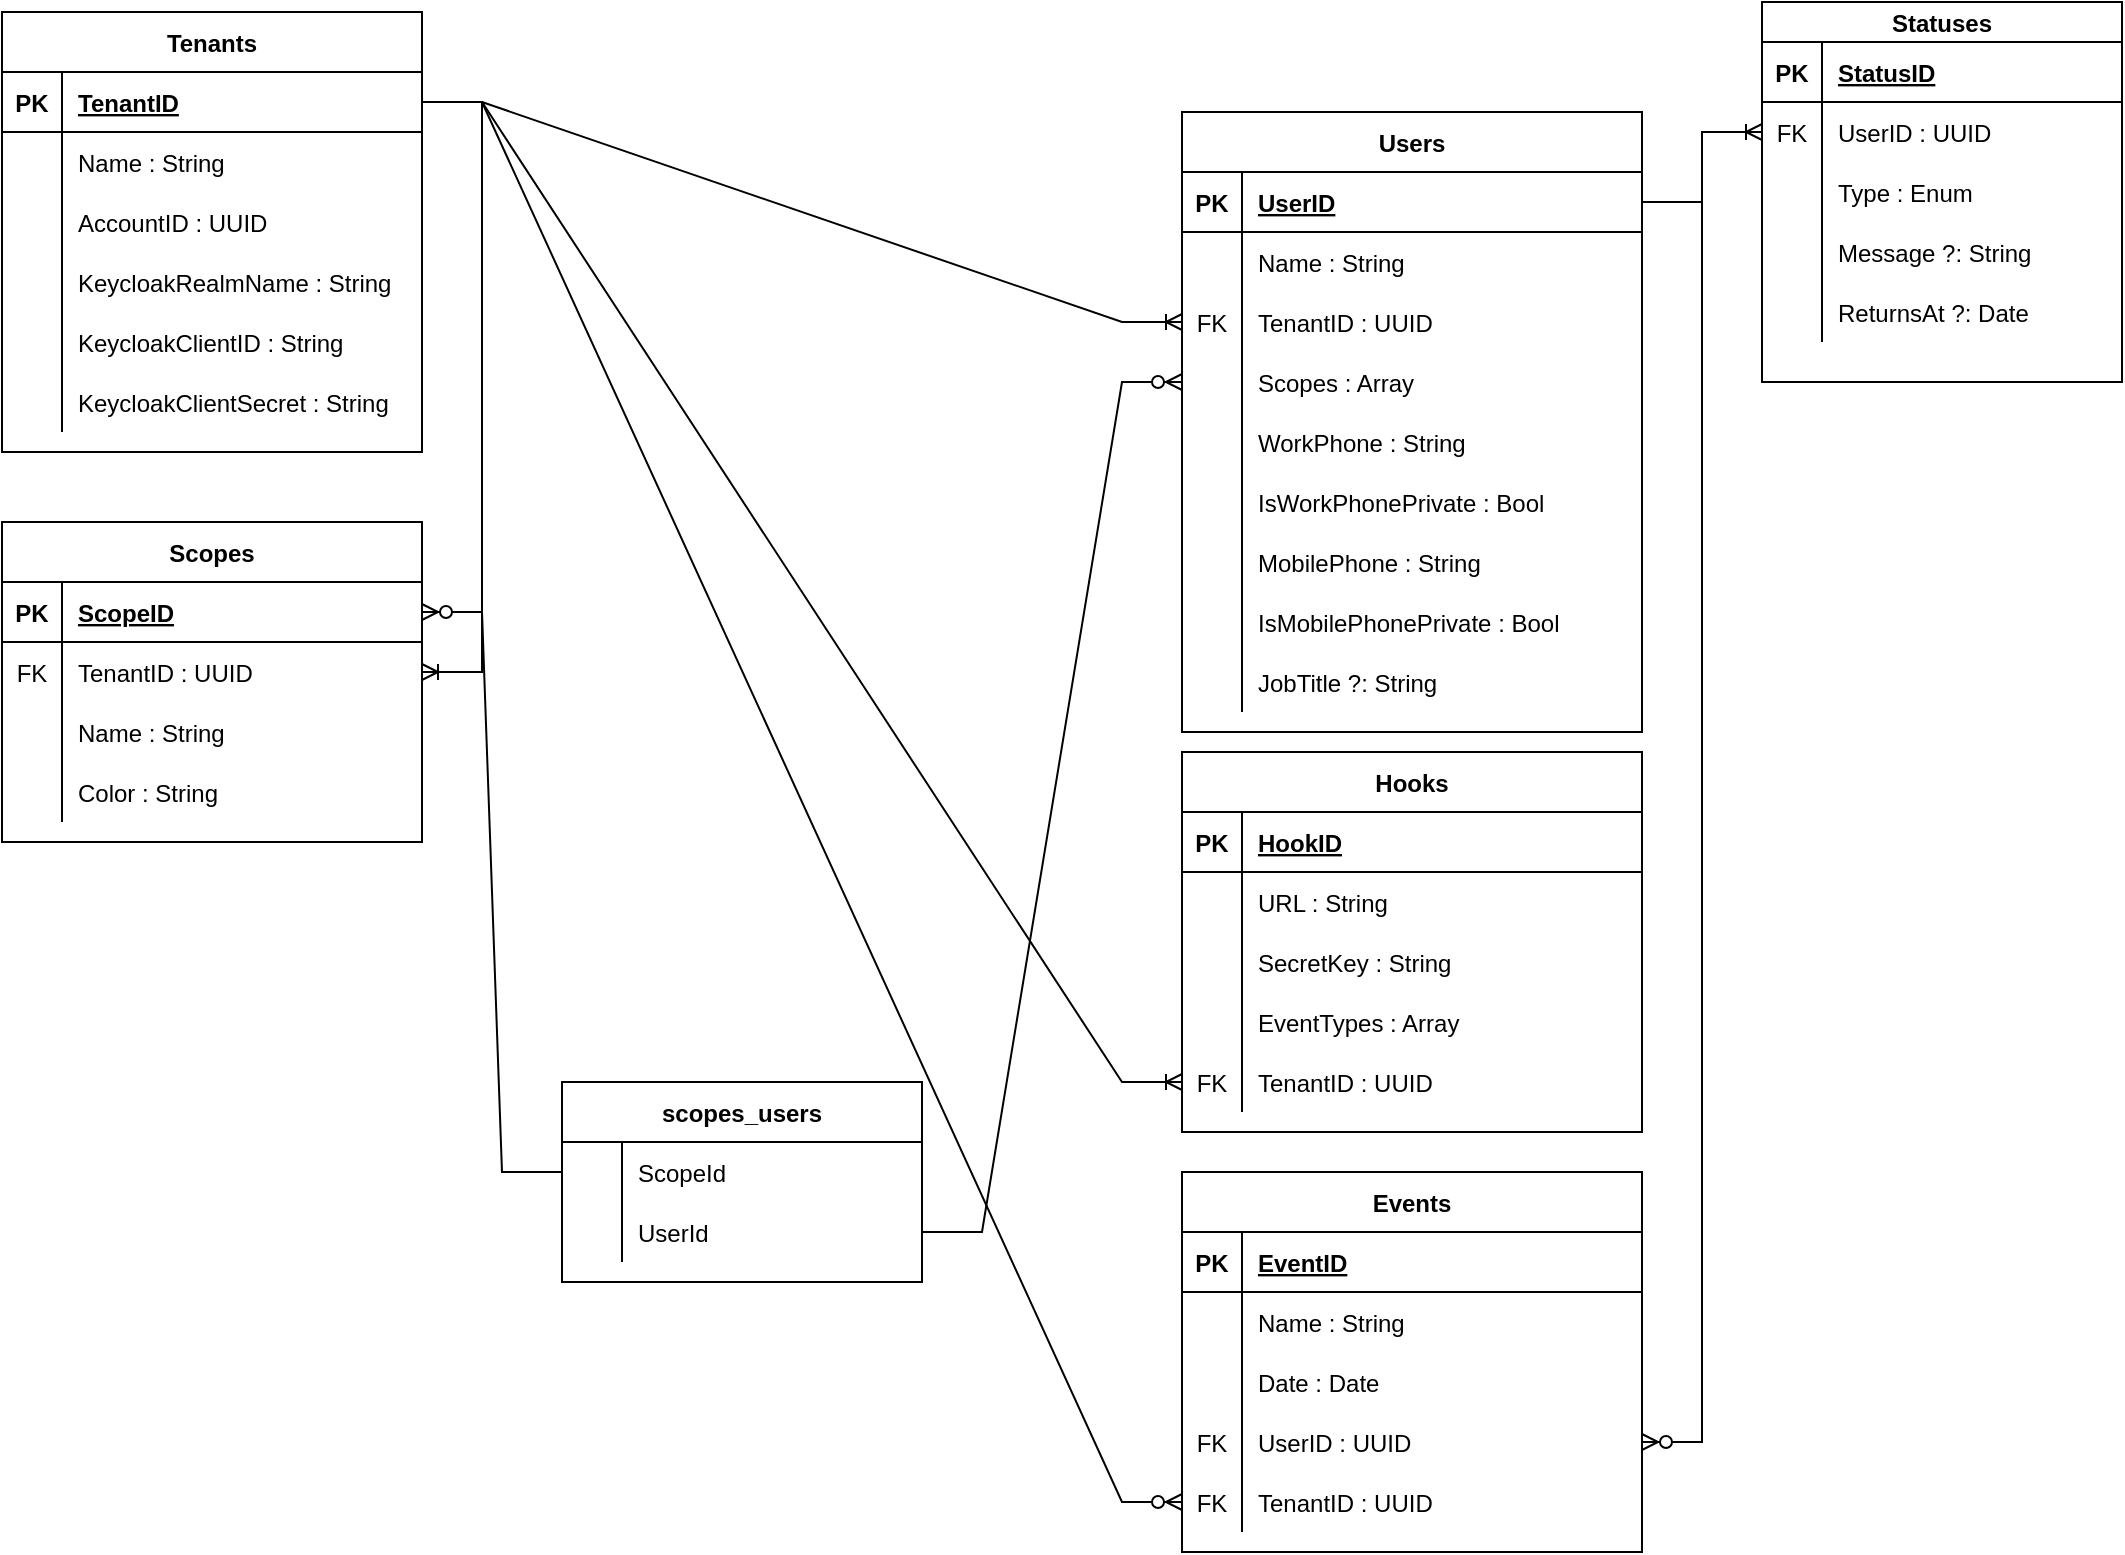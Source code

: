 <mxfile version="20.0.1" type="device"><diagram id="vGXxFesT1No49D9XQJN7" name="Page-1"><mxGraphModel dx="1426" dy="794" grid="1" gridSize="10" guides="1" tooltips="1" connect="1" arrows="1" fold="1" page="1" pageScale="1" pageWidth="1169" pageHeight="1654" math="0" shadow="0"><root><mxCell id="0"/><mxCell id="1" parent="0"/><mxCell id="Mcd0MT46O6hDTEOmS3kh-1" value="Tenants" style="shape=table;startSize=30;container=1;collapsible=1;childLayout=tableLayout;fixedRows=1;rowLines=0;fontStyle=1;align=center;resizeLast=1;" parent="1" vertex="1"><mxGeometry x="30" y="25" width="210" height="220" as="geometry"><mxRectangle x="80" y="150" width="80" height="30" as="alternateBounds"/></mxGeometry></mxCell><mxCell id="Mcd0MT46O6hDTEOmS3kh-2" value="" style="shape=tableRow;horizontal=0;startSize=0;swimlaneHead=0;swimlaneBody=0;fillColor=none;collapsible=0;dropTarget=0;points=[[0,0.5],[1,0.5]];portConstraint=eastwest;top=0;left=0;right=0;bottom=1;" parent="Mcd0MT46O6hDTEOmS3kh-1" vertex="1"><mxGeometry y="30" width="210" height="30" as="geometry"/></mxCell><mxCell id="Mcd0MT46O6hDTEOmS3kh-3" value="PK" style="shape=partialRectangle;connectable=0;fillColor=none;top=0;left=0;bottom=0;right=0;fontStyle=1;overflow=hidden;" parent="Mcd0MT46O6hDTEOmS3kh-2" vertex="1"><mxGeometry width="30" height="30" as="geometry"><mxRectangle width="30" height="30" as="alternateBounds"/></mxGeometry></mxCell><mxCell id="Mcd0MT46O6hDTEOmS3kh-4" value="TenantID" style="shape=partialRectangle;connectable=0;fillColor=none;top=0;left=0;bottom=0;right=0;align=left;spacingLeft=6;fontStyle=5;overflow=hidden;" parent="Mcd0MT46O6hDTEOmS3kh-2" vertex="1"><mxGeometry x="30" width="180" height="30" as="geometry"><mxRectangle width="180" height="30" as="alternateBounds"/></mxGeometry></mxCell><mxCell id="Mcd0MT46O6hDTEOmS3kh-5" value="" style="shape=tableRow;horizontal=0;startSize=0;swimlaneHead=0;swimlaneBody=0;fillColor=none;collapsible=0;dropTarget=0;points=[[0,0.5],[1,0.5]];portConstraint=eastwest;top=0;left=0;right=0;bottom=0;" parent="Mcd0MT46O6hDTEOmS3kh-1" vertex="1"><mxGeometry y="60" width="210" height="30" as="geometry"/></mxCell><mxCell id="Mcd0MT46O6hDTEOmS3kh-6" value="" style="shape=partialRectangle;connectable=0;fillColor=none;top=0;left=0;bottom=0;right=0;editable=1;overflow=hidden;" parent="Mcd0MT46O6hDTEOmS3kh-5" vertex="1"><mxGeometry width="30" height="30" as="geometry"><mxRectangle width="30" height="30" as="alternateBounds"/></mxGeometry></mxCell><mxCell id="Mcd0MT46O6hDTEOmS3kh-7" value="Name : String" style="shape=partialRectangle;connectable=0;fillColor=none;top=0;left=0;bottom=0;right=0;align=left;spacingLeft=6;overflow=hidden;" parent="Mcd0MT46O6hDTEOmS3kh-5" vertex="1"><mxGeometry x="30" width="180" height="30" as="geometry"><mxRectangle width="180" height="30" as="alternateBounds"/></mxGeometry></mxCell><mxCell id="Mcd0MT46O6hDTEOmS3kh-83" style="shape=tableRow;horizontal=0;startSize=0;swimlaneHead=0;swimlaneBody=0;fillColor=none;collapsible=0;dropTarget=0;points=[[0,0.5],[1,0.5]];portConstraint=eastwest;top=0;left=0;right=0;bottom=0;" parent="Mcd0MT46O6hDTEOmS3kh-1" vertex="1"><mxGeometry y="90" width="210" height="30" as="geometry"/></mxCell><mxCell id="Mcd0MT46O6hDTEOmS3kh-84" style="shape=partialRectangle;connectable=0;fillColor=none;top=0;left=0;bottom=0;right=0;editable=1;overflow=hidden;" parent="Mcd0MT46O6hDTEOmS3kh-83" vertex="1"><mxGeometry width="30" height="30" as="geometry"><mxRectangle width="30" height="30" as="alternateBounds"/></mxGeometry></mxCell><mxCell id="Mcd0MT46O6hDTEOmS3kh-85" value="AccountID : UUID" style="shape=partialRectangle;connectable=0;fillColor=none;top=0;left=0;bottom=0;right=0;align=left;spacingLeft=6;overflow=hidden;" parent="Mcd0MT46O6hDTEOmS3kh-83" vertex="1"><mxGeometry x="30" width="180" height="30" as="geometry"><mxRectangle width="180" height="30" as="alternateBounds"/></mxGeometry></mxCell><mxCell id="Mcd0MT46O6hDTEOmS3kh-71" style="shape=tableRow;horizontal=0;startSize=0;swimlaneHead=0;swimlaneBody=0;fillColor=none;collapsible=0;dropTarget=0;points=[[0,0.5],[1,0.5]];portConstraint=eastwest;top=0;left=0;right=0;bottom=0;" parent="Mcd0MT46O6hDTEOmS3kh-1" vertex="1"><mxGeometry y="120" width="210" height="30" as="geometry"/></mxCell><mxCell id="Mcd0MT46O6hDTEOmS3kh-72" style="shape=partialRectangle;connectable=0;fillColor=none;top=0;left=0;bottom=0;right=0;editable=1;overflow=hidden;" parent="Mcd0MT46O6hDTEOmS3kh-71" vertex="1"><mxGeometry width="30" height="30" as="geometry"><mxRectangle width="30" height="30" as="alternateBounds"/></mxGeometry></mxCell><mxCell id="Mcd0MT46O6hDTEOmS3kh-73" value="KeycloakRealmName : String" style="shape=partialRectangle;connectable=0;fillColor=none;top=0;left=0;bottom=0;right=0;align=left;spacingLeft=6;overflow=hidden;" parent="Mcd0MT46O6hDTEOmS3kh-71" vertex="1"><mxGeometry x="30" width="180" height="30" as="geometry"><mxRectangle width="180" height="30" as="alternateBounds"/></mxGeometry></mxCell><mxCell id="Mcd0MT46O6hDTEOmS3kh-74" style="shape=tableRow;horizontal=0;startSize=0;swimlaneHead=0;swimlaneBody=0;fillColor=none;collapsible=0;dropTarget=0;points=[[0,0.5],[1,0.5]];portConstraint=eastwest;top=0;left=0;right=0;bottom=0;" parent="Mcd0MT46O6hDTEOmS3kh-1" vertex="1"><mxGeometry y="150" width="210" height="30" as="geometry"/></mxCell><mxCell id="Mcd0MT46O6hDTEOmS3kh-75" style="shape=partialRectangle;connectable=0;fillColor=none;top=0;left=0;bottom=0;right=0;editable=1;overflow=hidden;" parent="Mcd0MT46O6hDTEOmS3kh-74" vertex="1"><mxGeometry width="30" height="30" as="geometry"><mxRectangle width="30" height="30" as="alternateBounds"/></mxGeometry></mxCell><mxCell id="Mcd0MT46O6hDTEOmS3kh-76" value="KeycloakClientID : String" style="shape=partialRectangle;connectable=0;fillColor=none;top=0;left=0;bottom=0;right=0;align=left;spacingLeft=6;overflow=hidden;" parent="Mcd0MT46O6hDTEOmS3kh-74" vertex="1"><mxGeometry x="30" width="180" height="30" as="geometry"><mxRectangle width="180" height="30" as="alternateBounds"/></mxGeometry></mxCell><mxCell id="Mcd0MT46O6hDTEOmS3kh-77" style="shape=tableRow;horizontal=0;startSize=0;swimlaneHead=0;swimlaneBody=0;fillColor=none;collapsible=0;dropTarget=0;points=[[0,0.5],[1,0.5]];portConstraint=eastwest;top=0;left=0;right=0;bottom=0;" parent="Mcd0MT46O6hDTEOmS3kh-1" vertex="1"><mxGeometry y="180" width="210" height="30" as="geometry"/></mxCell><mxCell id="Mcd0MT46O6hDTEOmS3kh-78" style="shape=partialRectangle;connectable=0;fillColor=none;top=0;left=0;bottom=0;right=0;editable=1;overflow=hidden;" parent="Mcd0MT46O6hDTEOmS3kh-77" vertex="1"><mxGeometry width="30" height="30" as="geometry"><mxRectangle width="30" height="30" as="alternateBounds"/></mxGeometry></mxCell><mxCell id="Mcd0MT46O6hDTEOmS3kh-79" value="KeycloakClientSecret : String" style="shape=partialRectangle;connectable=0;fillColor=none;top=0;left=0;bottom=0;right=0;align=left;spacingLeft=6;overflow=hidden;" parent="Mcd0MT46O6hDTEOmS3kh-77" vertex="1"><mxGeometry x="30" width="180" height="30" as="geometry"><mxRectangle width="180" height="30" as="alternateBounds"/></mxGeometry></mxCell><mxCell id="Mcd0MT46O6hDTEOmS3kh-14" value="Users" style="shape=table;startSize=30;container=1;collapsible=1;childLayout=tableLayout;fixedRows=1;rowLines=0;fontStyle=1;align=center;resizeLast=1;" parent="1" vertex="1"><mxGeometry x="620" y="75" width="230" height="310" as="geometry"/></mxCell><mxCell id="Mcd0MT46O6hDTEOmS3kh-15" value="" style="shape=tableRow;horizontal=0;startSize=0;swimlaneHead=0;swimlaneBody=0;fillColor=none;collapsible=0;dropTarget=0;points=[[0,0.5],[1,0.5]];portConstraint=eastwest;top=0;left=0;right=0;bottom=1;" parent="Mcd0MT46O6hDTEOmS3kh-14" vertex="1"><mxGeometry y="30" width="230" height="30" as="geometry"/></mxCell><mxCell id="Mcd0MT46O6hDTEOmS3kh-16" value="PK" style="shape=partialRectangle;connectable=0;fillColor=none;top=0;left=0;bottom=0;right=0;fontStyle=1;overflow=hidden;" parent="Mcd0MT46O6hDTEOmS3kh-15" vertex="1"><mxGeometry width="30" height="30" as="geometry"><mxRectangle width="30" height="30" as="alternateBounds"/></mxGeometry></mxCell><mxCell id="Mcd0MT46O6hDTEOmS3kh-17" value="UserID" style="shape=partialRectangle;connectable=0;fillColor=none;top=0;left=0;bottom=0;right=0;align=left;spacingLeft=6;fontStyle=5;overflow=hidden;" parent="Mcd0MT46O6hDTEOmS3kh-15" vertex="1"><mxGeometry x="30" width="200" height="30" as="geometry"><mxRectangle width="200" height="30" as="alternateBounds"/></mxGeometry></mxCell><mxCell id="Mcd0MT46O6hDTEOmS3kh-18" value="" style="shape=tableRow;horizontal=0;startSize=0;swimlaneHead=0;swimlaneBody=0;fillColor=none;collapsible=0;dropTarget=0;points=[[0,0.5],[1,0.5]];portConstraint=eastwest;top=0;left=0;right=0;bottom=0;" parent="Mcd0MT46O6hDTEOmS3kh-14" vertex="1"><mxGeometry y="60" width="230" height="30" as="geometry"/></mxCell><mxCell id="Mcd0MT46O6hDTEOmS3kh-19" value="" style="shape=partialRectangle;connectable=0;fillColor=none;top=0;left=0;bottom=0;right=0;editable=1;overflow=hidden;" parent="Mcd0MT46O6hDTEOmS3kh-18" vertex="1"><mxGeometry width="30" height="30" as="geometry"><mxRectangle width="30" height="30" as="alternateBounds"/></mxGeometry></mxCell><mxCell id="Mcd0MT46O6hDTEOmS3kh-20" value="Name : String" style="shape=partialRectangle;connectable=0;fillColor=none;top=0;left=0;bottom=0;right=0;align=left;spacingLeft=6;overflow=hidden;" parent="Mcd0MT46O6hDTEOmS3kh-18" vertex="1"><mxGeometry x="30" width="200" height="30" as="geometry"><mxRectangle width="200" height="30" as="alternateBounds"/></mxGeometry></mxCell><mxCell id="Mcd0MT46O6hDTEOmS3kh-179" style="shape=tableRow;horizontal=0;startSize=0;swimlaneHead=0;swimlaneBody=0;fillColor=none;collapsible=0;dropTarget=0;points=[[0,0.5],[1,0.5]];portConstraint=eastwest;top=0;left=0;right=0;bottom=0;" parent="Mcd0MT46O6hDTEOmS3kh-14" vertex="1"><mxGeometry y="90" width="230" height="30" as="geometry"/></mxCell><mxCell id="Mcd0MT46O6hDTEOmS3kh-180" value="FK" style="shape=partialRectangle;connectable=0;fillColor=none;top=0;left=0;bottom=0;right=0;editable=1;overflow=hidden;" parent="Mcd0MT46O6hDTEOmS3kh-179" vertex="1"><mxGeometry width="30" height="30" as="geometry"><mxRectangle width="30" height="30" as="alternateBounds"/></mxGeometry></mxCell><mxCell id="Mcd0MT46O6hDTEOmS3kh-181" value="TenantID : UUID" style="shape=partialRectangle;connectable=0;fillColor=none;top=0;left=0;bottom=0;right=0;align=left;spacingLeft=6;overflow=hidden;" parent="Mcd0MT46O6hDTEOmS3kh-179" vertex="1"><mxGeometry x="30" width="200" height="30" as="geometry"><mxRectangle width="200" height="30" as="alternateBounds"/></mxGeometry></mxCell><mxCell id="7LmFbuc6na6kLG7ZPtoZ-1" style="shape=tableRow;horizontal=0;startSize=0;swimlaneHead=0;swimlaneBody=0;fillColor=none;collapsible=0;dropTarget=0;points=[[0,0.5],[1,0.5]];portConstraint=eastwest;top=0;left=0;right=0;bottom=0;" parent="Mcd0MT46O6hDTEOmS3kh-14" vertex="1"><mxGeometry y="120" width="230" height="30" as="geometry"/></mxCell><mxCell id="7LmFbuc6na6kLG7ZPtoZ-2" value="" style="shape=partialRectangle;connectable=0;fillColor=none;top=0;left=0;bottom=0;right=0;editable=1;overflow=hidden;" parent="7LmFbuc6na6kLG7ZPtoZ-1" vertex="1"><mxGeometry width="30" height="30" as="geometry"><mxRectangle width="30" height="30" as="alternateBounds"/></mxGeometry></mxCell><mxCell id="7LmFbuc6na6kLG7ZPtoZ-3" value="Scopes : Array" style="shape=partialRectangle;connectable=0;fillColor=none;top=0;left=0;bottom=0;right=0;align=left;spacingLeft=6;overflow=hidden;" parent="7LmFbuc6na6kLG7ZPtoZ-1" vertex="1"><mxGeometry x="30" width="200" height="30" as="geometry"><mxRectangle width="200" height="30" as="alternateBounds"/></mxGeometry></mxCell><mxCell id="Mcd0MT46O6hDTEOmS3kh-115" style="shape=tableRow;horizontal=0;startSize=0;swimlaneHead=0;swimlaneBody=0;fillColor=none;collapsible=0;dropTarget=0;points=[[0,0.5],[1,0.5]];portConstraint=eastwest;top=0;left=0;right=0;bottom=0;" parent="Mcd0MT46O6hDTEOmS3kh-14" vertex="1"><mxGeometry y="150" width="230" height="30" as="geometry"/></mxCell><mxCell id="Mcd0MT46O6hDTEOmS3kh-116" value="" style="shape=partialRectangle;connectable=0;fillColor=none;top=0;left=0;bottom=0;right=0;editable=1;overflow=hidden;" parent="Mcd0MT46O6hDTEOmS3kh-115" vertex="1"><mxGeometry width="30" height="30" as="geometry"><mxRectangle width="30" height="30" as="alternateBounds"/></mxGeometry></mxCell><mxCell id="Mcd0MT46O6hDTEOmS3kh-117" value="WorkPhone : String" style="shape=partialRectangle;connectable=0;fillColor=none;top=0;left=0;bottom=0;right=0;align=left;spacingLeft=6;overflow=hidden;" parent="Mcd0MT46O6hDTEOmS3kh-115" vertex="1"><mxGeometry x="30" width="200" height="30" as="geometry"><mxRectangle width="200" height="30" as="alternateBounds"/></mxGeometry></mxCell><mxCell id="Mcd0MT46O6hDTEOmS3kh-124" style="shape=tableRow;horizontal=0;startSize=0;swimlaneHead=0;swimlaneBody=0;fillColor=none;collapsible=0;dropTarget=0;points=[[0,0.5],[1,0.5]];portConstraint=eastwest;top=0;left=0;right=0;bottom=0;" parent="Mcd0MT46O6hDTEOmS3kh-14" vertex="1"><mxGeometry y="180" width="230" height="30" as="geometry"/></mxCell><mxCell id="Mcd0MT46O6hDTEOmS3kh-125" value="" style="shape=partialRectangle;connectable=0;fillColor=none;top=0;left=0;bottom=0;right=0;editable=1;overflow=hidden;" parent="Mcd0MT46O6hDTEOmS3kh-124" vertex="1"><mxGeometry width="30" height="30" as="geometry"><mxRectangle width="30" height="30" as="alternateBounds"/></mxGeometry></mxCell><mxCell id="Mcd0MT46O6hDTEOmS3kh-126" value="IsWorkPhonePrivate : Bool" style="shape=partialRectangle;connectable=0;fillColor=none;top=0;left=0;bottom=0;right=0;align=left;spacingLeft=6;overflow=hidden;" parent="Mcd0MT46O6hDTEOmS3kh-124" vertex="1"><mxGeometry x="30" width="200" height="30" as="geometry"><mxRectangle width="200" height="30" as="alternateBounds"/></mxGeometry></mxCell><mxCell id="Mcd0MT46O6hDTEOmS3kh-121" style="shape=tableRow;horizontal=0;startSize=0;swimlaneHead=0;swimlaneBody=0;fillColor=none;collapsible=0;dropTarget=0;points=[[0,0.5],[1,0.5]];portConstraint=eastwest;top=0;left=0;right=0;bottom=0;" parent="Mcd0MT46O6hDTEOmS3kh-14" vertex="1"><mxGeometry y="210" width="230" height="30" as="geometry"/></mxCell><mxCell id="Mcd0MT46O6hDTEOmS3kh-122" value="" style="shape=partialRectangle;connectable=0;fillColor=none;top=0;left=0;bottom=0;right=0;editable=1;overflow=hidden;" parent="Mcd0MT46O6hDTEOmS3kh-121" vertex="1"><mxGeometry width="30" height="30" as="geometry"><mxRectangle width="30" height="30" as="alternateBounds"/></mxGeometry></mxCell><mxCell id="Mcd0MT46O6hDTEOmS3kh-123" value="MobilePhone : String" style="shape=partialRectangle;connectable=0;fillColor=none;top=0;left=0;bottom=0;right=0;align=left;spacingLeft=6;overflow=hidden;" parent="Mcd0MT46O6hDTEOmS3kh-121" vertex="1"><mxGeometry x="30" width="200" height="30" as="geometry"><mxRectangle width="200" height="30" as="alternateBounds"/></mxGeometry></mxCell><mxCell id="Mcd0MT46O6hDTEOmS3kh-127" style="shape=tableRow;horizontal=0;startSize=0;swimlaneHead=0;swimlaneBody=0;fillColor=none;collapsible=0;dropTarget=0;points=[[0,0.5],[1,0.5]];portConstraint=eastwest;top=0;left=0;right=0;bottom=0;" parent="Mcd0MT46O6hDTEOmS3kh-14" vertex="1"><mxGeometry y="240" width="230" height="30" as="geometry"/></mxCell><mxCell id="Mcd0MT46O6hDTEOmS3kh-128" value="" style="shape=partialRectangle;connectable=0;fillColor=none;top=0;left=0;bottom=0;right=0;editable=1;overflow=hidden;" parent="Mcd0MT46O6hDTEOmS3kh-127" vertex="1"><mxGeometry width="30" height="30" as="geometry"><mxRectangle width="30" height="30" as="alternateBounds"/></mxGeometry></mxCell><mxCell id="Mcd0MT46O6hDTEOmS3kh-129" value="IsMobilePhonePrivate : Bool" style="shape=partialRectangle;connectable=0;fillColor=none;top=0;left=0;bottom=0;right=0;align=left;spacingLeft=6;overflow=hidden;" parent="Mcd0MT46O6hDTEOmS3kh-127" vertex="1"><mxGeometry x="30" width="200" height="30" as="geometry"><mxRectangle width="200" height="30" as="alternateBounds"/></mxGeometry></mxCell><mxCell id="Mcd0MT46O6hDTEOmS3kh-118" style="shape=tableRow;horizontal=0;startSize=0;swimlaneHead=0;swimlaneBody=0;fillColor=none;collapsible=0;dropTarget=0;points=[[0,0.5],[1,0.5]];portConstraint=eastwest;top=0;left=0;right=0;bottom=0;" parent="Mcd0MT46O6hDTEOmS3kh-14" vertex="1"><mxGeometry y="270" width="230" height="30" as="geometry"/></mxCell><mxCell id="Mcd0MT46O6hDTEOmS3kh-119" value="" style="shape=partialRectangle;connectable=0;fillColor=none;top=0;left=0;bottom=0;right=0;editable=1;overflow=hidden;" parent="Mcd0MT46O6hDTEOmS3kh-118" vertex="1"><mxGeometry width="30" height="30" as="geometry"><mxRectangle width="30" height="30" as="alternateBounds"/></mxGeometry></mxCell><mxCell id="Mcd0MT46O6hDTEOmS3kh-120" value="JobTitle ?: String" style="shape=partialRectangle;connectable=0;fillColor=none;top=0;left=0;bottom=0;right=0;align=left;spacingLeft=6;overflow=hidden;" parent="Mcd0MT46O6hDTEOmS3kh-118" vertex="1"><mxGeometry x="30" width="200" height="30" as="geometry"><mxRectangle width="200" height="30" as="alternateBounds"/></mxGeometry></mxCell><mxCell id="Mcd0MT46O6hDTEOmS3kh-27" value="Scopes" style="shape=table;startSize=30;container=1;collapsible=1;childLayout=tableLayout;fixedRows=1;rowLines=0;fontStyle=1;align=center;resizeLast=1;" parent="1" vertex="1"><mxGeometry x="30" y="280" width="210" height="160" as="geometry"/></mxCell><mxCell id="Mcd0MT46O6hDTEOmS3kh-28" value="" style="shape=tableRow;horizontal=0;startSize=0;swimlaneHead=0;swimlaneBody=0;fillColor=none;collapsible=0;dropTarget=0;points=[[0,0.5],[1,0.5]];portConstraint=eastwest;top=0;left=0;right=0;bottom=1;" parent="Mcd0MT46O6hDTEOmS3kh-27" vertex="1"><mxGeometry y="30" width="210" height="30" as="geometry"/></mxCell><mxCell id="Mcd0MT46O6hDTEOmS3kh-29" value="PK" style="shape=partialRectangle;connectable=0;fillColor=none;top=0;left=0;bottom=0;right=0;fontStyle=1;overflow=hidden;" parent="Mcd0MT46O6hDTEOmS3kh-28" vertex="1"><mxGeometry width="30" height="30" as="geometry"><mxRectangle width="30" height="30" as="alternateBounds"/></mxGeometry></mxCell><mxCell id="Mcd0MT46O6hDTEOmS3kh-30" value="ScopeID" style="shape=partialRectangle;connectable=0;fillColor=none;top=0;left=0;bottom=0;right=0;align=left;spacingLeft=6;fontStyle=5;overflow=hidden;" parent="Mcd0MT46O6hDTEOmS3kh-28" vertex="1"><mxGeometry x="30" width="180" height="30" as="geometry"><mxRectangle width="180" height="30" as="alternateBounds"/></mxGeometry></mxCell><mxCell id="Mcd0MT46O6hDTEOmS3kh-186" style="shape=tableRow;horizontal=0;startSize=0;swimlaneHead=0;swimlaneBody=0;fillColor=none;collapsible=0;dropTarget=0;points=[[0,0.5],[1,0.5]];portConstraint=eastwest;top=0;left=0;right=0;bottom=0;" parent="Mcd0MT46O6hDTEOmS3kh-27" vertex="1"><mxGeometry y="60" width="210" height="30" as="geometry"/></mxCell><mxCell id="Mcd0MT46O6hDTEOmS3kh-187" value="FK" style="shape=partialRectangle;connectable=0;fillColor=none;top=0;left=0;bottom=0;right=0;editable=1;overflow=hidden;" parent="Mcd0MT46O6hDTEOmS3kh-186" vertex="1"><mxGeometry width="30" height="30" as="geometry"><mxRectangle width="30" height="30" as="alternateBounds"/></mxGeometry></mxCell><mxCell id="Mcd0MT46O6hDTEOmS3kh-188" value="TenantID : UUID" style="shape=partialRectangle;connectable=0;fillColor=none;top=0;left=0;bottom=0;right=0;align=left;spacingLeft=6;overflow=hidden;" parent="Mcd0MT46O6hDTEOmS3kh-186" vertex="1"><mxGeometry x="30" width="180" height="30" as="geometry"><mxRectangle width="180" height="30" as="alternateBounds"/></mxGeometry></mxCell><mxCell id="Mcd0MT46O6hDTEOmS3kh-31" value="" style="shape=tableRow;horizontal=0;startSize=0;swimlaneHead=0;swimlaneBody=0;fillColor=none;collapsible=0;dropTarget=0;points=[[0,0.5],[1,0.5]];portConstraint=eastwest;top=0;left=0;right=0;bottom=0;" parent="Mcd0MT46O6hDTEOmS3kh-27" vertex="1"><mxGeometry y="90" width="210" height="30" as="geometry"/></mxCell><mxCell id="Mcd0MT46O6hDTEOmS3kh-32" value="" style="shape=partialRectangle;connectable=0;fillColor=none;top=0;left=0;bottom=0;right=0;editable=1;overflow=hidden;" parent="Mcd0MT46O6hDTEOmS3kh-31" vertex="1"><mxGeometry width="30" height="30" as="geometry"><mxRectangle width="30" height="30" as="alternateBounds"/></mxGeometry></mxCell><mxCell id="Mcd0MT46O6hDTEOmS3kh-33" value="Name : String" style="shape=partialRectangle;connectable=0;fillColor=none;top=0;left=0;bottom=0;right=0;align=left;spacingLeft=6;overflow=hidden;" parent="Mcd0MT46O6hDTEOmS3kh-31" vertex="1"><mxGeometry x="30" width="180" height="30" as="geometry"><mxRectangle width="180" height="30" as="alternateBounds"/></mxGeometry></mxCell><mxCell id="Mcd0MT46O6hDTEOmS3kh-34" value="" style="shape=tableRow;horizontal=0;startSize=0;swimlaneHead=0;swimlaneBody=0;fillColor=none;collapsible=0;dropTarget=0;points=[[0,0.5],[1,0.5]];portConstraint=eastwest;top=0;left=0;right=0;bottom=0;" parent="Mcd0MT46O6hDTEOmS3kh-27" vertex="1"><mxGeometry y="120" width="210" height="30" as="geometry"/></mxCell><mxCell id="Mcd0MT46O6hDTEOmS3kh-35" value="" style="shape=partialRectangle;connectable=0;fillColor=none;top=0;left=0;bottom=0;right=0;editable=1;overflow=hidden;" parent="Mcd0MT46O6hDTEOmS3kh-34" vertex="1"><mxGeometry width="30" height="30" as="geometry"><mxRectangle width="30" height="30" as="alternateBounds"/></mxGeometry></mxCell><mxCell id="Mcd0MT46O6hDTEOmS3kh-36" value="Color : String" style="shape=partialRectangle;connectable=0;fillColor=none;top=0;left=0;bottom=0;right=0;align=left;spacingLeft=6;overflow=hidden;" parent="Mcd0MT46O6hDTEOmS3kh-34" vertex="1"><mxGeometry x="30" width="180" height="30" as="geometry"><mxRectangle width="180" height="30" as="alternateBounds"/></mxGeometry></mxCell><mxCell id="Mcd0MT46O6hDTEOmS3kh-40" value="Statuses" style="shape=table;startSize=20;container=1;collapsible=1;childLayout=tableLayout;fixedRows=1;rowLines=0;fontStyle=1;align=center;resizeLast=1;" parent="1" vertex="1"><mxGeometry x="910" y="20" width="180" height="190" as="geometry"/></mxCell><mxCell id="Mcd0MT46O6hDTEOmS3kh-41" value="" style="shape=tableRow;horizontal=0;startSize=0;swimlaneHead=0;swimlaneBody=0;fillColor=none;collapsible=0;dropTarget=0;points=[[0,0.5],[1,0.5]];portConstraint=eastwest;top=0;left=0;right=0;bottom=1;" parent="Mcd0MT46O6hDTEOmS3kh-40" vertex="1"><mxGeometry y="20" width="180" height="30" as="geometry"/></mxCell><mxCell id="Mcd0MT46O6hDTEOmS3kh-42" value="PK" style="shape=partialRectangle;connectable=0;fillColor=none;top=0;left=0;bottom=0;right=0;fontStyle=1;overflow=hidden;" parent="Mcd0MT46O6hDTEOmS3kh-41" vertex="1"><mxGeometry width="30" height="30" as="geometry"><mxRectangle width="30" height="30" as="alternateBounds"/></mxGeometry></mxCell><mxCell id="Mcd0MT46O6hDTEOmS3kh-43" value="StatusID" style="shape=partialRectangle;connectable=0;fillColor=none;top=0;left=0;bottom=0;right=0;align=left;spacingLeft=6;fontStyle=5;overflow=hidden;" parent="Mcd0MT46O6hDTEOmS3kh-41" vertex="1"><mxGeometry x="30" width="150" height="30" as="geometry"><mxRectangle width="150" height="30" as="alternateBounds"/></mxGeometry></mxCell><mxCell id="Mcd0MT46O6hDTEOmS3kh-183" style="shape=tableRow;horizontal=0;startSize=0;swimlaneHead=0;swimlaneBody=0;fillColor=none;collapsible=0;dropTarget=0;points=[[0,0.5],[1,0.5]];portConstraint=eastwest;top=0;left=0;right=0;bottom=0;" parent="Mcd0MT46O6hDTEOmS3kh-40" vertex="1"><mxGeometry y="50" width="180" height="30" as="geometry"/></mxCell><mxCell id="Mcd0MT46O6hDTEOmS3kh-184" value="FK" style="shape=partialRectangle;connectable=0;fillColor=none;top=0;left=0;bottom=0;right=0;editable=1;overflow=hidden;" parent="Mcd0MT46O6hDTEOmS3kh-183" vertex="1"><mxGeometry width="30" height="30" as="geometry"><mxRectangle width="30" height="30" as="alternateBounds"/></mxGeometry></mxCell><mxCell id="Mcd0MT46O6hDTEOmS3kh-185" value="UserID : UUID" style="shape=partialRectangle;connectable=0;fillColor=none;top=0;left=0;bottom=0;right=0;align=left;spacingLeft=6;overflow=hidden;" parent="Mcd0MT46O6hDTEOmS3kh-183" vertex="1"><mxGeometry x="30" width="150" height="30" as="geometry"><mxRectangle width="150" height="30" as="alternateBounds"/></mxGeometry></mxCell><mxCell id="Mcd0MT46O6hDTEOmS3kh-44" value="" style="shape=tableRow;horizontal=0;startSize=0;swimlaneHead=0;swimlaneBody=0;fillColor=none;collapsible=0;dropTarget=0;points=[[0,0.5],[1,0.5]];portConstraint=eastwest;top=0;left=0;right=0;bottom=0;" parent="Mcd0MT46O6hDTEOmS3kh-40" vertex="1"><mxGeometry y="80" width="180" height="30" as="geometry"/></mxCell><mxCell id="Mcd0MT46O6hDTEOmS3kh-45" value="" style="shape=partialRectangle;connectable=0;fillColor=none;top=0;left=0;bottom=0;right=0;editable=1;overflow=hidden;" parent="Mcd0MT46O6hDTEOmS3kh-44" vertex="1"><mxGeometry width="30" height="30" as="geometry"><mxRectangle width="30" height="30" as="alternateBounds"/></mxGeometry></mxCell><mxCell id="Mcd0MT46O6hDTEOmS3kh-46" value="Type : Enum" style="shape=partialRectangle;connectable=0;fillColor=none;top=0;left=0;bottom=0;right=0;align=left;spacingLeft=6;overflow=hidden;" parent="Mcd0MT46O6hDTEOmS3kh-44" vertex="1"><mxGeometry x="30" width="150" height="30" as="geometry"><mxRectangle width="150" height="30" as="alternateBounds"/></mxGeometry></mxCell><mxCell id="Mcd0MT46O6hDTEOmS3kh-47" value="" style="shape=tableRow;horizontal=0;startSize=0;swimlaneHead=0;swimlaneBody=0;fillColor=none;collapsible=0;dropTarget=0;points=[[0,0.5],[1,0.5]];portConstraint=eastwest;top=0;left=0;right=0;bottom=0;" parent="Mcd0MT46O6hDTEOmS3kh-40" vertex="1"><mxGeometry y="110" width="180" height="30" as="geometry"/></mxCell><mxCell id="Mcd0MT46O6hDTEOmS3kh-48" value="" style="shape=partialRectangle;connectable=0;fillColor=none;top=0;left=0;bottom=0;right=0;editable=1;overflow=hidden;" parent="Mcd0MT46O6hDTEOmS3kh-47" vertex="1"><mxGeometry width="30" height="30" as="geometry"><mxRectangle width="30" height="30" as="alternateBounds"/></mxGeometry></mxCell><mxCell id="Mcd0MT46O6hDTEOmS3kh-49" value="Message ?: String" style="shape=partialRectangle;connectable=0;fillColor=none;top=0;left=0;bottom=0;right=0;align=left;spacingLeft=6;overflow=hidden;" parent="Mcd0MT46O6hDTEOmS3kh-47" vertex="1"><mxGeometry x="30" width="150" height="30" as="geometry"><mxRectangle width="150" height="30" as="alternateBounds"/></mxGeometry></mxCell><mxCell id="Mcd0MT46O6hDTEOmS3kh-99" style="shape=tableRow;horizontal=0;startSize=0;swimlaneHead=0;swimlaneBody=0;fillColor=none;collapsible=0;dropTarget=0;points=[[0,0.5],[1,0.5]];portConstraint=eastwest;top=0;left=0;right=0;bottom=0;" parent="Mcd0MT46O6hDTEOmS3kh-40" vertex="1"><mxGeometry y="140" width="180" height="30" as="geometry"/></mxCell><mxCell id="Mcd0MT46O6hDTEOmS3kh-100" style="shape=partialRectangle;connectable=0;fillColor=none;top=0;left=0;bottom=0;right=0;editable=1;overflow=hidden;" parent="Mcd0MT46O6hDTEOmS3kh-99" vertex="1"><mxGeometry width="30" height="30" as="geometry"><mxRectangle width="30" height="30" as="alternateBounds"/></mxGeometry></mxCell><mxCell id="Mcd0MT46O6hDTEOmS3kh-101" value="ReturnsAt ?: Date" style="shape=partialRectangle;connectable=0;fillColor=none;top=0;left=0;bottom=0;right=0;align=left;spacingLeft=6;overflow=hidden;" parent="Mcd0MT46O6hDTEOmS3kh-99" vertex="1"><mxGeometry x="30" width="150" height="30" as="geometry"><mxRectangle width="150" height="30" as="alternateBounds"/></mxGeometry></mxCell><mxCell id="Mcd0MT46O6hDTEOmS3kh-93" value="" style="edgeStyle=entityRelationEdgeStyle;fontSize=12;html=1;endArrow=ERoneToMany;rounded=0;exitX=1;exitY=0.5;exitDx=0;exitDy=0;entryX=0;entryY=0.5;entryDx=0;entryDy=0;" parent="1" source="Mcd0MT46O6hDTEOmS3kh-15" target="Mcd0MT46O6hDTEOmS3kh-183" edge="1"><mxGeometry width="100" height="100" relative="1" as="geometry"><mxPoint x="960" y="465" as="sourcePoint"/><mxPoint x="1060" y="365" as="targetPoint"/></mxGeometry></mxCell><mxCell id="Mcd0MT46O6hDTEOmS3kh-94" value="" style="edgeStyle=entityRelationEdgeStyle;fontSize=12;html=1;endArrow=ERoneToMany;rounded=0;exitX=1;exitY=0.5;exitDx=0;exitDy=0;entryX=0;entryY=0.5;entryDx=0;entryDy=0;" parent="1" source="Mcd0MT46O6hDTEOmS3kh-2" target="Mcd0MT46O6hDTEOmS3kh-179" edge="1"><mxGeometry width="100" height="100" relative="1" as="geometry"><mxPoint x="130" y="710" as="sourcePoint"/><mxPoint x="230" y="610" as="targetPoint"/></mxGeometry></mxCell><mxCell id="Mcd0MT46O6hDTEOmS3kh-95" value="" style="edgeStyle=entityRelationEdgeStyle;fontSize=12;html=1;endArrow=ERoneToMany;rounded=0;exitX=1;exitY=0.5;exitDx=0;exitDy=0;entryX=1;entryY=0.5;entryDx=0;entryDy=0;" parent="1" source="Mcd0MT46O6hDTEOmS3kh-2" target="Mcd0MT46O6hDTEOmS3kh-186" edge="1"><mxGeometry width="100" height="100" relative="1" as="geometry"><mxPoint x="260" y="125" as="sourcePoint"/><mxPoint x="260" y="375" as="targetPoint"/></mxGeometry></mxCell><mxCell id="Mcd0MT46O6hDTEOmS3kh-143" value="Hooks" style="shape=table;startSize=30;container=1;collapsible=1;childLayout=tableLayout;fixedRows=1;rowLines=0;fontStyle=1;align=center;resizeLast=1;" parent="1" vertex="1"><mxGeometry x="620" y="395" width="230" height="190" as="geometry"/></mxCell><mxCell id="Mcd0MT46O6hDTEOmS3kh-144" value="" style="shape=tableRow;horizontal=0;startSize=0;swimlaneHead=0;swimlaneBody=0;fillColor=none;collapsible=0;dropTarget=0;points=[[0,0.5],[1,0.5]];portConstraint=eastwest;top=0;left=0;right=0;bottom=1;" parent="Mcd0MT46O6hDTEOmS3kh-143" vertex="1"><mxGeometry y="30" width="230" height="30" as="geometry"/></mxCell><mxCell id="Mcd0MT46O6hDTEOmS3kh-145" value="PK" style="shape=partialRectangle;connectable=0;fillColor=none;top=0;left=0;bottom=0;right=0;fontStyle=1;overflow=hidden;" parent="Mcd0MT46O6hDTEOmS3kh-144" vertex="1"><mxGeometry width="30" height="30" as="geometry"><mxRectangle width="30" height="30" as="alternateBounds"/></mxGeometry></mxCell><mxCell id="Mcd0MT46O6hDTEOmS3kh-146" value="HookID" style="shape=partialRectangle;connectable=0;fillColor=none;top=0;left=0;bottom=0;right=0;align=left;spacingLeft=6;fontStyle=5;overflow=hidden;" parent="Mcd0MT46O6hDTEOmS3kh-144" vertex="1"><mxGeometry x="30" width="200" height="30" as="geometry"><mxRectangle width="200" height="30" as="alternateBounds"/></mxGeometry></mxCell><mxCell id="Mcd0MT46O6hDTEOmS3kh-147" value="" style="shape=tableRow;horizontal=0;startSize=0;swimlaneHead=0;swimlaneBody=0;fillColor=none;collapsible=0;dropTarget=0;points=[[0,0.5],[1,0.5]];portConstraint=eastwest;top=0;left=0;right=0;bottom=0;" parent="Mcd0MT46O6hDTEOmS3kh-143" vertex="1"><mxGeometry y="60" width="230" height="30" as="geometry"/></mxCell><mxCell id="Mcd0MT46O6hDTEOmS3kh-148" value="" style="shape=partialRectangle;connectable=0;fillColor=none;top=0;left=0;bottom=0;right=0;editable=1;overflow=hidden;" parent="Mcd0MT46O6hDTEOmS3kh-147" vertex="1"><mxGeometry width="30" height="30" as="geometry"><mxRectangle width="30" height="30" as="alternateBounds"/></mxGeometry></mxCell><mxCell id="Mcd0MT46O6hDTEOmS3kh-149" value="URL : String" style="shape=partialRectangle;connectable=0;fillColor=none;top=0;left=0;bottom=0;right=0;align=left;spacingLeft=6;overflow=hidden;" parent="Mcd0MT46O6hDTEOmS3kh-147" vertex="1"><mxGeometry x="30" width="200" height="30" as="geometry"><mxRectangle width="200" height="30" as="alternateBounds"/></mxGeometry></mxCell><mxCell id="Mcd0MT46O6hDTEOmS3kh-150" value="" style="shape=tableRow;horizontal=0;startSize=0;swimlaneHead=0;swimlaneBody=0;fillColor=none;collapsible=0;dropTarget=0;points=[[0,0.5],[1,0.5]];portConstraint=eastwest;top=0;left=0;right=0;bottom=0;" parent="Mcd0MT46O6hDTEOmS3kh-143" vertex="1"><mxGeometry y="90" width="230" height="30" as="geometry"/></mxCell><mxCell id="Mcd0MT46O6hDTEOmS3kh-151" value="" style="shape=partialRectangle;connectable=0;fillColor=none;top=0;left=0;bottom=0;right=0;editable=1;overflow=hidden;" parent="Mcd0MT46O6hDTEOmS3kh-150" vertex="1"><mxGeometry width="30" height="30" as="geometry"><mxRectangle width="30" height="30" as="alternateBounds"/></mxGeometry></mxCell><mxCell id="Mcd0MT46O6hDTEOmS3kh-152" value="SecretKey : String" style="shape=partialRectangle;connectable=0;fillColor=none;top=0;left=0;bottom=0;right=0;align=left;spacingLeft=6;overflow=hidden;" parent="Mcd0MT46O6hDTEOmS3kh-150" vertex="1"><mxGeometry x="30" width="200" height="30" as="geometry"><mxRectangle width="200" height="30" as="alternateBounds"/></mxGeometry></mxCell><mxCell id="Mcd0MT46O6hDTEOmS3kh-153" value="" style="shape=tableRow;horizontal=0;startSize=0;swimlaneHead=0;swimlaneBody=0;fillColor=none;collapsible=0;dropTarget=0;points=[[0,0.5],[1,0.5]];portConstraint=eastwest;top=0;left=0;right=0;bottom=0;" parent="Mcd0MT46O6hDTEOmS3kh-143" vertex="1"><mxGeometry y="120" width="230" height="30" as="geometry"/></mxCell><mxCell id="Mcd0MT46O6hDTEOmS3kh-154" value="" style="shape=partialRectangle;connectable=0;fillColor=none;top=0;left=0;bottom=0;right=0;editable=1;overflow=hidden;" parent="Mcd0MT46O6hDTEOmS3kh-153" vertex="1"><mxGeometry width="30" height="30" as="geometry"><mxRectangle width="30" height="30" as="alternateBounds"/></mxGeometry></mxCell><mxCell id="Mcd0MT46O6hDTEOmS3kh-155" value="EventTypes : Array" style="shape=partialRectangle;connectable=0;fillColor=none;top=0;left=0;bottom=0;right=0;align=left;spacingLeft=6;overflow=hidden;" parent="Mcd0MT46O6hDTEOmS3kh-153" vertex="1"><mxGeometry x="30" width="200" height="30" as="geometry"><mxRectangle width="200" height="30" as="alternateBounds"/></mxGeometry></mxCell><mxCell id="Mcd0MT46O6hDTEOmS3kh-176" style="shape=tableRow;horizontal=0;startSize=0;swimlaneHead=0;swimlaneBody=0;fillColor=none;collapsible=0;dropTarget=0;points=[[0,0.5],[1,0.5]];portConstraint=eastwest;top=0;left=0;right=0;bottom=0;" parent="Mcd0MT46O6hDTEOmS3kh-143" vertex="1"><mxGeometry y="150" width="230" height="30" as="geometry"/></mxCell><mxCell id="Mcd0MT46O6hDTEOmS3kh-177" value="FK" style="shape=partialRectangle;connectable=0;fillColor=none;top=0;left=0;bottom=0;right=0;editable=1;overflow=hidden;" parent="Mcd0MT46O6hDTEOmS3kh-176" vertex="1"><mxGeometry width="30" height="30" as="geometry"><mxRectangle width="30" height="30" as="alternateBounds"/></mxGeometry></mxCell><mxCell id="Mcd0MT46O6hDTEOmS3kh-178" value="TenantID : UUID" style="shape=partialRectangle;connectable=0;fillColor=none;top=0;left=0;bottom=0;right=0;align=left;spacingLeft=6;overflow=hidden;" parent="Mcd0MT46O6hDTEOmS3kh-176" vertex="1"><mxGeometry x="30" width="200" height="30" as="geometry"><mxRectangle width="200" height="30" as="alternateBounds"/></mxGeometry></mxCell><mxCell id="Mcd0MT46O6hDTEOmS3kh-156" value="" style="edgeStyle=entityRelationEdgeStyle;fontSize=12;html=1;endArrow=ERoneToMany;rounded=0;exitX=1;exitY=0.5;exitDx=0;exitDy=0;entryX=0;entryY=0.5;entryDx=0;entryDy=0;" parent="1" source="Mcd0MT46O6hDTEOmS3kh-2" target="Mcd0MT46O6hDTEOmS3kh-176" edge="1"><mxGeometry width="100" height="100" relative="1" as="geometry"><mxPoint x="190" y="635" as="sourcePoint"/><mxPoint x="290" y="510" as="targetPoint"/></mxGeometry></mxCell><mxCell id="Mcd0MT46O6hDTEOmS3kh-157" value="Events" style="shape=table;startSize=30;container=1;collapsible=1;childLayout=tableLayout;fixedRows=1;rowLines=0;fontStyle=1;align=center;resizeLast=1;" parent="1" vertex="1"><mxGeometry x="620" y="605" width="230" height="190" as="geometry"/></mxCell><mxCell id="Mcd0MT46O6hDTEOmS3kh-158" value="" style="shape=tableRow;horizontal=0;startSize=0;swimlaneHead=0;swimlaneBody=0;fillColor=none;collapsible=0;dropTarget=0;points=[[0,0.5],[1,0.5]];portConstraint=eastwest;top=0;left=0;right=0;bottom=1;" parent="Mcd0MT46O6hDTEOmS3kh-157" vertex="1"><mxGeometry y="30" width="230" height="30" as="geometry"/></mxCell><mxCell id="Mcd0MT46O6hDTEOmS3kh-159" value="PK" style="shape=partialRectangle;connectable=0;fillColor=none;top=0;left=0;bottom=0;right=0;fontStyle=1;overflow=hidden;" parent="Mcd0MT46O6hDTEOmS3kh-158" vertex="1"><mxGeometry width="30" height="30" as="geometry"><mxRectangle width="30" height="30" as="alternateBounds"/></mxGeometry></mxCell><mxCell id="Mcd0MT46O6hDTEOmS3kh-160" value="EventID" style="shape=partialRectangle;connectable=0;fillColor=none;top=0;left=0;bottom=0;right=0;align=left;spacingLeft=6;fontStyle=5;overflow=hidden;" parent="Mcd0MT46O6hDTEOmS3kh-158" vertex="1"><mxGeometry x="30" width="200" height="30" as="geometry"><mxRectangle width="200" height="30" as="alternateBounds"/></mxGeometry></mxCell><mxCell id="Mcd0MT46O6hDTEOmS3kh-161" value="" style="shape=tableRow;horizontal=0;startSize=0;swimlaneHead=0;swimlaneBody=0;fillColor=none;collapsible=0;dropTarget=0;points=[[0,0.5],[1,0.5]];portConstraint=eastwest;top=0;left=0;right=0;bottom=0;" parent="Mcd0MT46O6hDTEOmS3kh-157" vertex="1"><mxGeometry y="60" width="230" height="30" as="geometry"/></mxCell><mxCell id="Mcd0MT46O6hDTEOmS3kh-162" value="" style="shape=partialRectangle;connectable=0;fillColor=none;top=0;left=0;bottom=0;right=0;editable=1;overflow=hidden;" parent="Mcd0MT46O6hDTEOmS3kh-161" vertex="1"><mxGeometry width="30" height="30" as="geometry"><mxRectangle width="30" height="30" as="alternateBounds"/></mxGeometry></mxCell><mxCell id="Mcd0MT46O6hDTEOmS3kh-163" value="Name : String" style="shape=partialRectangle;connectable=0;fillColor=none;top=0;left=0;bottom=0;right=0;align=left;spacingLeft=6;overflow=hidden;" parent="Mcd0MT46O6hDTEOmS3kh-161" vertex="1"><mxGeometry x="30" width="200" height="30" as="geometry"><mxRectangle width="200" height="30" as="alternateBounds"/></mxGeometry></mxCell><mxCell id="Mcd0MT46O6hDTEOmS3kh-164" value="" style="shape=tableRow;horizontal=0;startSize=0;swimlaneHead=0;swimlaneBody=0;fillColor=none;collapsible=0;dropTarget=0;points=[[0,0.5],[1,0.5]];portConstraint=eastwest;top=0;left=0;right=0;bottom=0;" parent="Mcd0MT46O6hDTEOmS3kh-157" vertex="1"><mxGeometry y="90" width="230" height="30" as="geometry"/></mxCell><mxCell id="Mcd0MT46O6hDTEOmS3kh-165" value="" style="shape=partialRectangle;connectable=0;fillColor=none;top=0;left=0;bottom=0;right=0;editable=1;overflow=hidden;" parent="Mcd0MT46O6hDTEOmS3kh-164" vertex="1"><mxGeometry width="30" height="30" as="geometry"><mxRectangle width="30" height="30" as="alternateBounds"/></mxGeometry></mxCell><mxCell id="Mcd0MT46O6hDTEOmS3kh-166" value="Date : Date" style="shape=partialRectangle;connectable=0;fillColor=none;top=0;left=0;bottom=0;right=0;align=left;spacingLeft=6;overflow=hidden;" parent="Mcd0MT46O6hDTEOmS3kh-164" vertex="1"><mxGeometry x="30" width="200" height="30" as="geometry"><mxRectangle width="200" height="30" as="alternateBounds"/></mxGeometry></mxCell><mxCell id="Mcd0MT46O6hDTEOmS3kh-167" value="" style="shape=tableRow;horizontal=0;startSize=0;swimlaneHead=0;swimlaneBody=0;fillColor=none;collapsible=0;dropTarget=0;points=[[0,0.5],[1,0.5]];portConstraint=eastwest;top=0;left=0;right=0;bottom=0;" parent="Mcd0MT46O6hDTEOmS3kh-157" vertex="1"><mxGeometry y="120" width="230" height="30" as="geometry"/></mxCell><mxCell id="Mcd0MT46O6hDTEOmS3kh-168" value="FK" style="shape=partialRectangle;connectable=0;fillColor=none;top=0;left=0;bottom=0;right=0;editable=1;overflow=hidden;" parent="Mcd0MT46O6hDTEOmS3kh-167" vertex="1"><mxGeometry width="30" height="30" as="geometry"><mxRectangle width="30" height="30" as="alternateBounds"/></mxGeometry></mxCell><mxCell id="Mcd0MT46O6hDTEOmS3kh-169" value="UserID : UUID" style="shape=partialRectangle;connectable=0;fillColor=none;top=0;left=0;bottom=0;right=0;align=left;spacingLeft=6;overflow=hidden;" parent="Mcd0MT46O6hDTEOmS3kh-167" vertex="1"><mxGeometry x="30" width="200" height="30" as="geometry"><mxRectangle width="200" height="30" as="alternateBounds"/></mxGeometry></mxCell><mxCell id="Mcd0MT46O6hDTEOmS3kh-173" style="shape=tableRow;horizontal=0;startSize=0;swimlaneHead=0;swimlaneBody=0;fillColor=none;collapsible=0;dropTarget=0;points=[[0,0.5],[1,0.5]];portConstraint=eastwest;top=0;left=0;right=0;bottom=0;" parent="Mcd0MT46O6hDTEOmS3kh-157" vertex="1"><mxGeometry y="150" width="230" height="30" as="geometry"/></mxCell><mxCell id="Mcd0MT46O6hDTEOmS3kh-174" value="FK" style="shape=partialRectangle;connectable=0;fillColor=none;top=0;left=0;bottom=0;right=0;editable=1;overflow=hidden;" parent="Mcd0MT46O6hDTEOmS3kh-173" vertex="1"><mxGeometry width="30" height="30" as="geometry"><mxRectangle width="30" height="30" as="alternateBounds"/></mxGeometry></mxCell><mxCell id="Mcd0MT46O6hDTEOmS3kh-175" value="TenantID : UUID" style="shape=partialRectangle;connectable=0;fillColor=none;top=0;left=0;bottom=0;right=0;align=left;spacingLeft=6;overflow=hidden;" parent="Mcd0MT46O6hDTEOmS3kh-173" vertex="1"><mxGeometry x="30" width="200" height="30" as="geometry"><mxRectangle width="200" height="30" as="alternateBounds"/></mxGeometry></mxCell><mxCell id="Mcd0MT46O6hDTEOmS3kh-171" value="" style="edgeStyle=entityRelationEdgeStyle;fontSize=12;html=1;endArrow=ERzeroToMany;endFill=1;rounded=0;exitX=1;exitY=0.5;exitDx=0;exitDy=0;entryX=0;entryY=0.5;entryDx=0;entryDy=0;" parent="1" source="Mcd0MT46O6hDTEOmS3kh-2" target="Mcd0MT46O6hDTEOmS3kh-173" edge="1"><mxGeometry width="100" height="100" relative="1" as="geometry"><mxPoint x="80" y="750" as="sourcePoint"/><mxPoint x="180" y="650" as="targetPoint"/></mxGeometry></mxCell><mxCell id="Mcd0MT46O6hDTEOmS3kh-172" value="" style="edgeStyle=entityRelationEdgeStyle;fontSize=12;html=1;endArrow=ERzeroToMany;endFill=1;rounded=0;exitX=1;exitY=0.5;exitDx=0;exitDy=0;entryX=1;entryY=0.5;entryDx=0;entryDy=0;" parent="1" source="Mcd0MT46O6hDTEOmS3kh-15" target="Mcd0MT46O6hDTEOmS3kh-167" edge="1"><mxGeometry width="100" height="100" relative="1" as="geometry"><mxPoint x="980" y="775" as="sourcePoint"/><mxPoint x="1080" y="675" as="targetPoint"/></mxGeometry></mxCell><mxCell id="7LmFbuc6na6kLG7ZPtoZ-4" value="" style="edgeStyle=entityRelationEdgeStyle;fontSize=12;html=1;endArrow=ERzeroToMany;endFill=1;startArrow=none;rounded=0;entryX=0;entryY=0.5;entryDx=0;entryDy=0;exitX=1;exitY=0.5;exitDx=0;exitDy=0;" parent="1" source="12Xy_9lKSa_d-1DiQX5f-8" target="7LmFbuc6na6kLG7ZPtoZ-1" edge="1"><mxGeometry width="100" height="100" relative="1" as="geometry"><mxPoint x="150" y="650" as="sourcePoint"/><mxPoint x="250" y="550" as="targetPoint"/></mxGeometry></mxCell><mxCell id="12Xy_9lKSa_d-1DiQX5f-1" value="scopes_users" style="shape=table;startSize=30;container=1;collapsible=1;childLayout=tableLayout;fixedRows=1;rowLines=0;fontStyle=1;align=center;resizeLast=1;" vertex="1" parent="1"><mxGeometry x="310" y="560" width="180" height="100" as="geometry"/></mxCell><mxCell id="12Xy_9lKSa_d-1DiQX5f-5" value="" style="shape=tableRow;horizontal=0;startSize=0;swimlaneHead=0;swimlaneBody=0;fillColor=none;collapsible=0;dropTarget=0;points=[[0,0.5],[1,0.5]];portConstraint=eastwest;top=0;left=0;right=0;bottom=0;" vertex="1" parent="12Xy_9lKSa_d-1DiQX5f-1"><mxGeometry y="30" width="180" height="30" as="geometry"/></mxCell><mxCell id="12Xy_9lKSa_d-1DiQX5f-6" value="" style="shape=partialRectangle;connectable=0;fillColor=none;top=0;left=0;bottom=0;right=0;editable=1;overflow=hidden;" vertex="1" parent="12Xy_9lKSa_d-1DiQX5f-5"><mxGeometry width="30" height="30" as="geometry"><mxRectangle width="30" height="30" as="alternateBounds"/></mxGeometry></mxCell><mxCell id="12Xy_9lKSa_d-1DiQX5f-7" value="ScopeId" style="shape=partialRectangle;connectable=0;fillColor=none;top=0;left=0;bottom=0;right=0;align=left;spacingLeft=6;overflow=hidden;" vertex="1" parent="12Xy_9lKSa_d-1DiQX5f-5"><mxGeometry x="30" width="150" height="30" as="geometry"><mxRectangle width="150" height="30" as="alternateBounds"/></mxGeometry></mxCell><mxCell id="12Xy_9lKSa_d-1DiQX5f-8" value="" style="shape=tableRow;horizontal=0;startSize=0;swimlaneHead=0;swimlaneBody=0;fillColor=none;collapsible=0;dropTarget=0;points=[[0,0.5],[1,0.5]];portConstraint=eastwest;top=0;left=0;right=0;bottom=0;" vertex="1" parent="12Xy_9lKSa_d-1DiQX5f-1"><mxGeometry y="60" width="180" height="30" as="geometry"/></mxCell><mxCell id="12Xy_9lKSa_d-1DiQX5f-9" value="" style="shape=partialRectangle;connectable=0;fillColor=none;top=0;left=0;bottom=0;right=0;editable=1;overflow=hidden;" vertex="1" parent="12Xy_9lKSa_d-1DiQX5f-8"><mxGeometry width="30" height="30" as="geometry"><mxRectangle width="30" height="30" as="alternateBounds"/></mxGeometry></mxCell><mxCell id="12Xy_9lKSa_d-1DiQX5f-10" value="UserId" style="shape=partialRectangle;connectable=0;fillColor=none;top=0;left=0;bottom=0;right=0;align=left;spacingLeft=6;overflow=hidden;" vertex="1" parent="12Xy_9lKSa_d-1DiQX5f-8"><mxGeometry x="30" width="150" height="30" as="geometry"><mxRectangle width="150" height="30" as="alternateBounds"/></mxGeometry></mxCell><mxCell id="12Xy_9lKSa_d-1DiQX5f-14" value="" style="edgeStyle=entityRelationEdgeStyle;fontSize=12;html=1;endArrow=none;endFill=1;startArrow=ERzeroToMany;rounded=0;entryX=0;entryY=0.5;entryDx=0;entryDy=0;exitX=1;exitY=0.5;exitDx=0;exitDy=0;" edge="1" parent="1" source="Mcd0MT46O6hDTEOmS3kh-28" target="12Xy_9lKSa_d-1DiQX5f-5"><mxGeometry width="100" height="100" relative="1" as="geometry"><mxPoint x="230" y="350" as="sourcePoint"/><mxPoint x="620" y="210" as="targetPoint"/></mxGeometry></mxCell></root></mxGraphModel></diagram></mxfile>